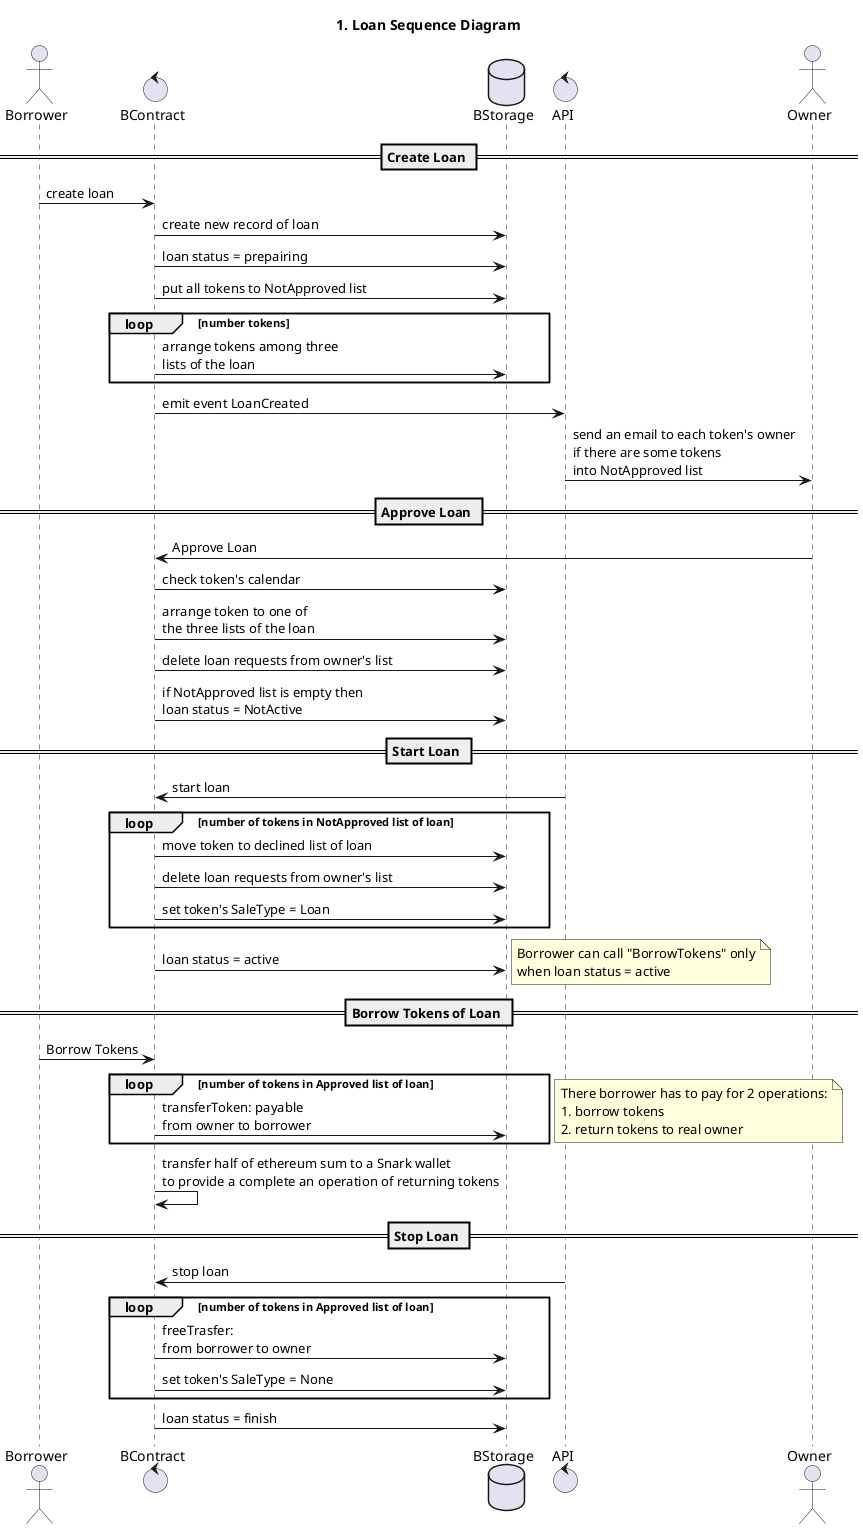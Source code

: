 @startuml

title 1. Loan Sequence Diagram

actor Borrower
control BContract
database BStorage
control API
actor Owner

== Create Loan ==

Borrower -> BContract: create loan
BContract -> BStorage: create new record of loan
BContract -> BStorage: loan status = prepairing
BContract -> BStorage: put all tokens to NotApproved list

loop number tokens
  BContract -> BStorage: arrange tokens among three\nlists of the loan
end

BContract -> API: emit event LoanCreated
API -> Owner: send an email to each token's owner\nif there are some tokens\ninto NotApproved list

== Approve Loan ==

Owner -> BContract: Approve Loan
BContract -> BStorage: check token's calendar
BContract -> BStorage: arrange token to one of\nthe three lists of the loan
BContract -> BStorage: delete loan requests from owner's list
BContract -> BStorage: if NotApproved list is empty then\nloan status = NotActive

== Start Loan ==

API -> BContract: start loan
loop number of tokens in NotApproved list of loan
  BContract -> BStorage: move token to declined list of loan
  BContract -> BStorage: delete loan requests from owner's list
  BContract -> BStorage: set token's SaleType = Loan
end
BContract -> BStorage: loan status = active
note right
  Borrower can call "BorrowTokens" only
  when loan status = active
end note 


== Borrow Tokens of Loan ==

Borrower -> BContract: Borrow Tokens
loop number of tokens in Approved list of loan
  BContract -> BStorage: transferToken: payable\nfrom owner to borrower 
end
note right
  There borrower has to pay for 2 operations:
  1. borrow tokens
  2. return tokens to real owner
end note
BContract -> BContract: transfer half of ethereum sum to a Snark wallet\nto provide a complete an operation of returning tokens

== Stop Loan ==

API -> BContract: stop loan
loop number of tokens in Approved list of loan
  BContract -> BStorage: freeTrasfer: \nfrom borrower to owner
  BContract -> BStorage: set token's SaleType = None
end
BContract -> BStorage: loan status = finish

@enduml